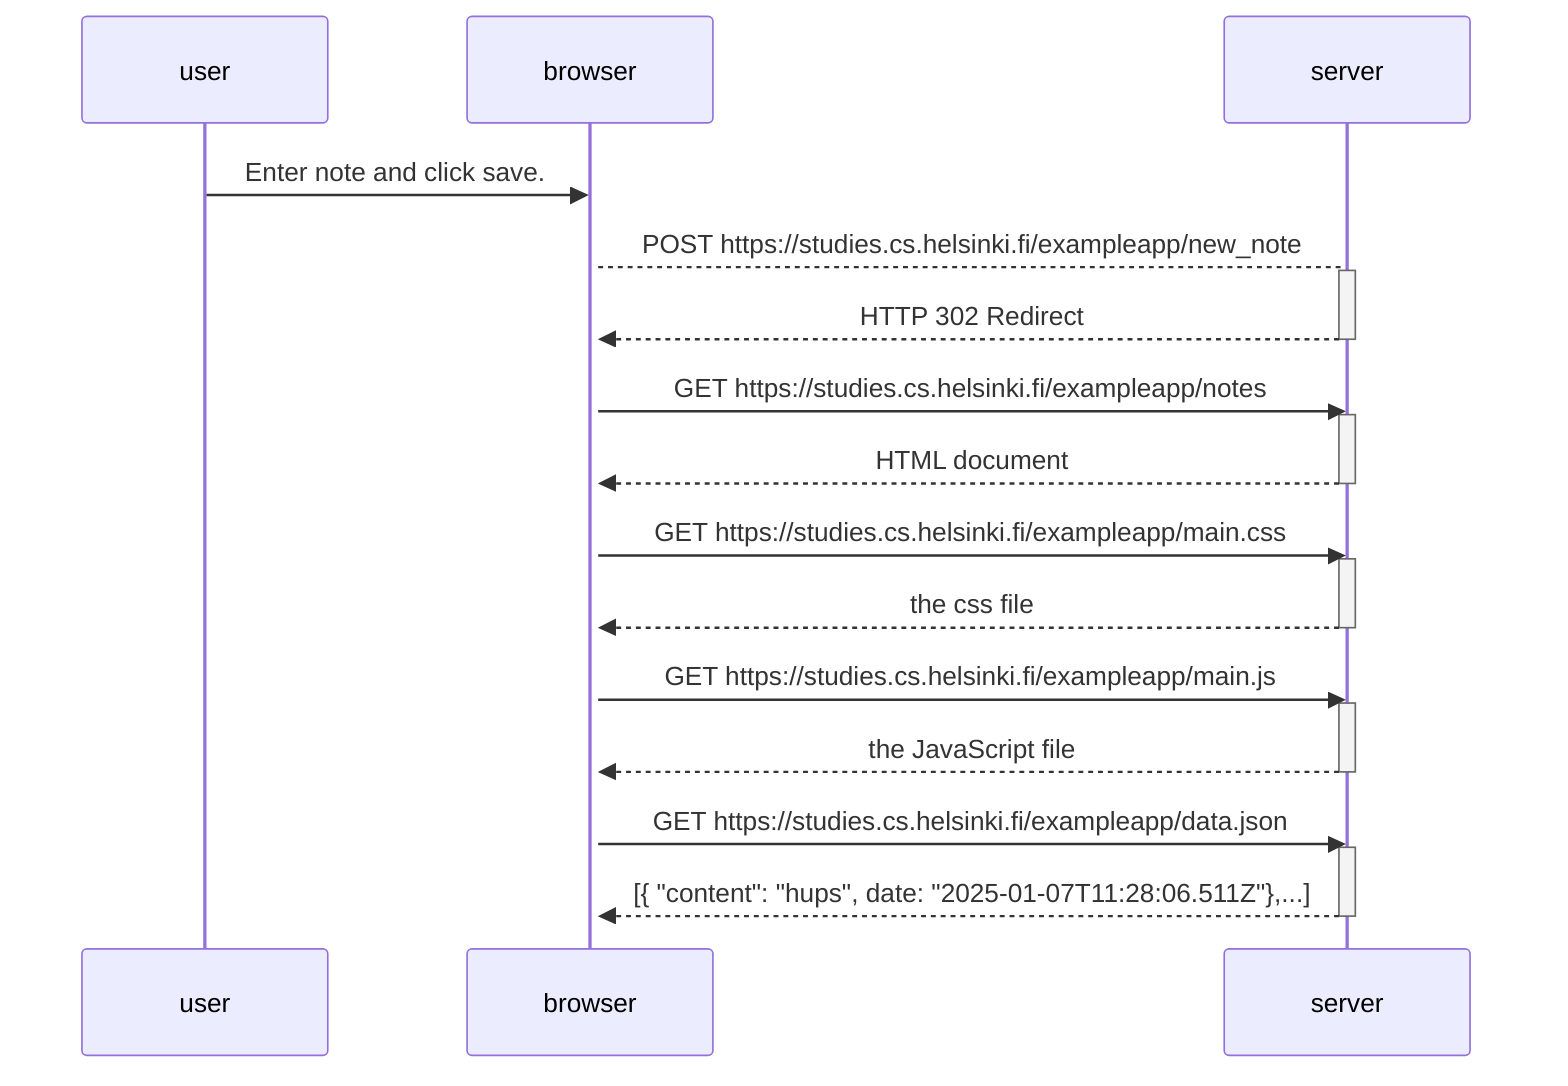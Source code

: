 sequenceDiagram
	participant user
	participant browser
	participant server

	user->>browser: Enter note and click save.
	activate browser
	browser-->server: POST https://studies.cs.helsinki.fi/exampleapp/new_note
	activate server
	server-->>browser: HTTP 302 Redirect
	deactivate server

	browser->>server: GET https://studies.cs.helsinki.fi/exampleapp/notes
	activate server
	server-->>browser: HTML document
	deactivate server

	browser->>server: GET https://studies.cs.helsinki.fi/exampleapp/main.css
	activate server
	server-->>browser: the css file
	deactivate server

	browser->>server: GET https://studies.cs.helsinki.fi/exampleapp/main.js
	activate server
	server-->>browser: the JavaScript file
	deactivate server
	
	browser->>server: GET https://studies.cs.helsinki.fi/exampleapp/data.json
	activate server
	server-->>browser: [{ "content": "hups", date: "2025-01-07T11:28:06.511Z"},...]
	deactivate server